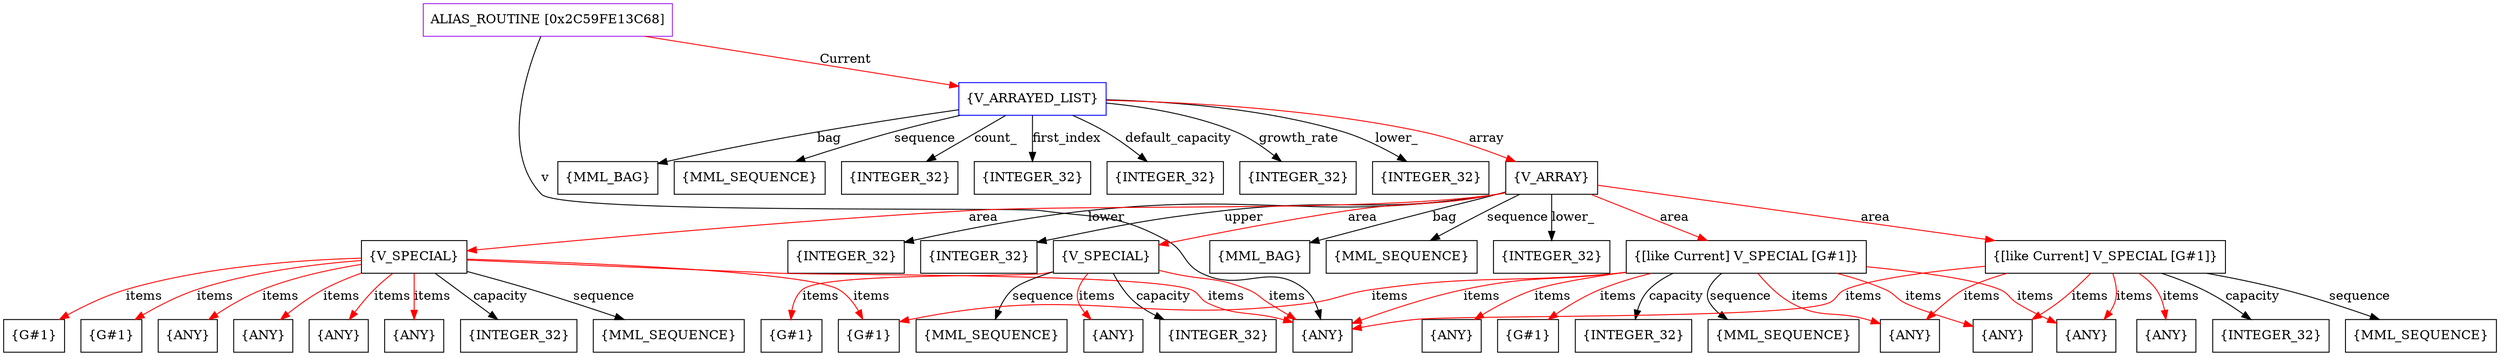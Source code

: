 digraph g {
	node [shape=box]
	b1[color=purple label=<ALIAS_ROUTINE [0x2C59FE13C68]>]
	b2[color=blue label=<{V_ARRAYED_LIST}>]
	b3[label=<{INTEGER_32}>]
	b4[label=<{INTEGER_32}>]
	b5[label=<{INTEGER_32}>]
	b6[label=<{MML_BAG}>]
	b7[label=<{MML_SEQUENCE}>]
	b8[label=<{INTEGER_32}>]
	b9[label=<{V_ARRAY}>]
	b10[label=<{MML_BAG}>]
	b11[label=<{MML_SEQUENCE}>]
	b12[label=<{INTEGER_32}>]
	b13[label=<{INTEGER_32}>]
	b14[label=<{INTEGER_32}>]
	b15[label=<{V_SPECIAL}>]
	b16[label=<{G#1}>]
	b17[label=<{G#1}>]
	b18[label=<{G#1}>]
	b19[label=<{ANY}>]
	b20[label=<{ANY}>]
	b21[label=<{ANY}>]
	b22[label=<{ANY}>]
	b23[label=<{ANY}>]
	b24[label=<{INTEGER_32}>]
	b25[label=<{MML_SEQUENCE}>]
	b26[label=<{V_SPECIAL}>]
	b27[label=<{G#1}>]
	b28[label=<{ANY}>]
	b29[label=<{INTEGER_32}>]
	b30[label=<{MML_SEQUENCE}>]
	b31[label=<{[like Current] V_SPECIAL [G#1]}>]
	b32[label=<{G#1}>]
	b33[label=<{ANY}>]
	b34[label=<{ANY}>]
	b35[label=<{ANY}>]
	b36[label=<{ANY}>]
	b37[label=<{INTEGER_32}>]
	b38[label=<{MML_SEQUENCE}>]
	b39[label=<{[like Current] V_SPECIAL [G#1]}>]
	b40[label=<{ANY}>]
	b41[label=<{INTEGER_32}>]
	b42[label=<{MML_SEQUENCE}>]
	b43[label=<{INTEGER_32}>]
	b1->b2[color=red label=<Current>]
	b2->b3[label=<default_capacity>]
	b2->b4[label=<growth_rate>]
	b2->b5[label=<lower_>]
	b2->b6[label=<bag>]
	b2->b7[label=<sequence>]
	b2->b8[label=<count_>]
	b2->b9[color=red label=<array>]
	b9->b10[label=<bag>]
	b9->b11[label=<sequence>]
	b9->b12[label=<lower_>]
	b9->b13[label=<lower>]
	b9->b14[label=<upper>]
	b9->b15[color=red label=<area>]
	b15->b16[color=red label=<items>]
	b15->b17[color=red label=<items>]
	b15->b18[color=red label=<items>]
	b15->b19[color=red label=<items>]
	b15->b20[color=red label=<items>]
	b15->b21[color=red label=<items>]
	b15->b22[color=red label=<items>]
	b15->b23[color=red label=<items>]
	b15->b24[label=<capacity>]
	b15->b25[label=<sequence>]
	b9->b26[color=red label=<area>]
	b26->b27[color=red label=<items>]
	b26->b28[color=red label=<items>]
	b26->b23[color=red label=<items>]
	b26->b29[label=<capacity>]
	b26->b30[label=<sequence>]
	b9->b31[color=red label=<area>]
	b31->b32[color=red label=<items>]
	b31->b18[color=red label=<items>]
	b31->b33[color=red label=<items>]
	b31->b34[color=red label=<items>]
	b31->b35[color=red label=<items>]
	b31->b36[color=red label=<items>]
	b31->b23[color=red label=<items>]
	b31->b37[label=<capacity>]
	b31->b38[label=<sequence>]
	b9->b39[color=red label=<area>]
	b39->b33[color=red label=<items>]
	b39->b34[color=red label=<items>]
	b39->b35[color=red label=<items>]
	b39->b40[color=red label=<items>]
	b39->b23[color=red label=<items>]
	b39->b41[label=<capacity>]
	b39->b42[label=<sequence>]
	b2->b43[label=<first_index>]
	b1->b23[label=<v>]
}
